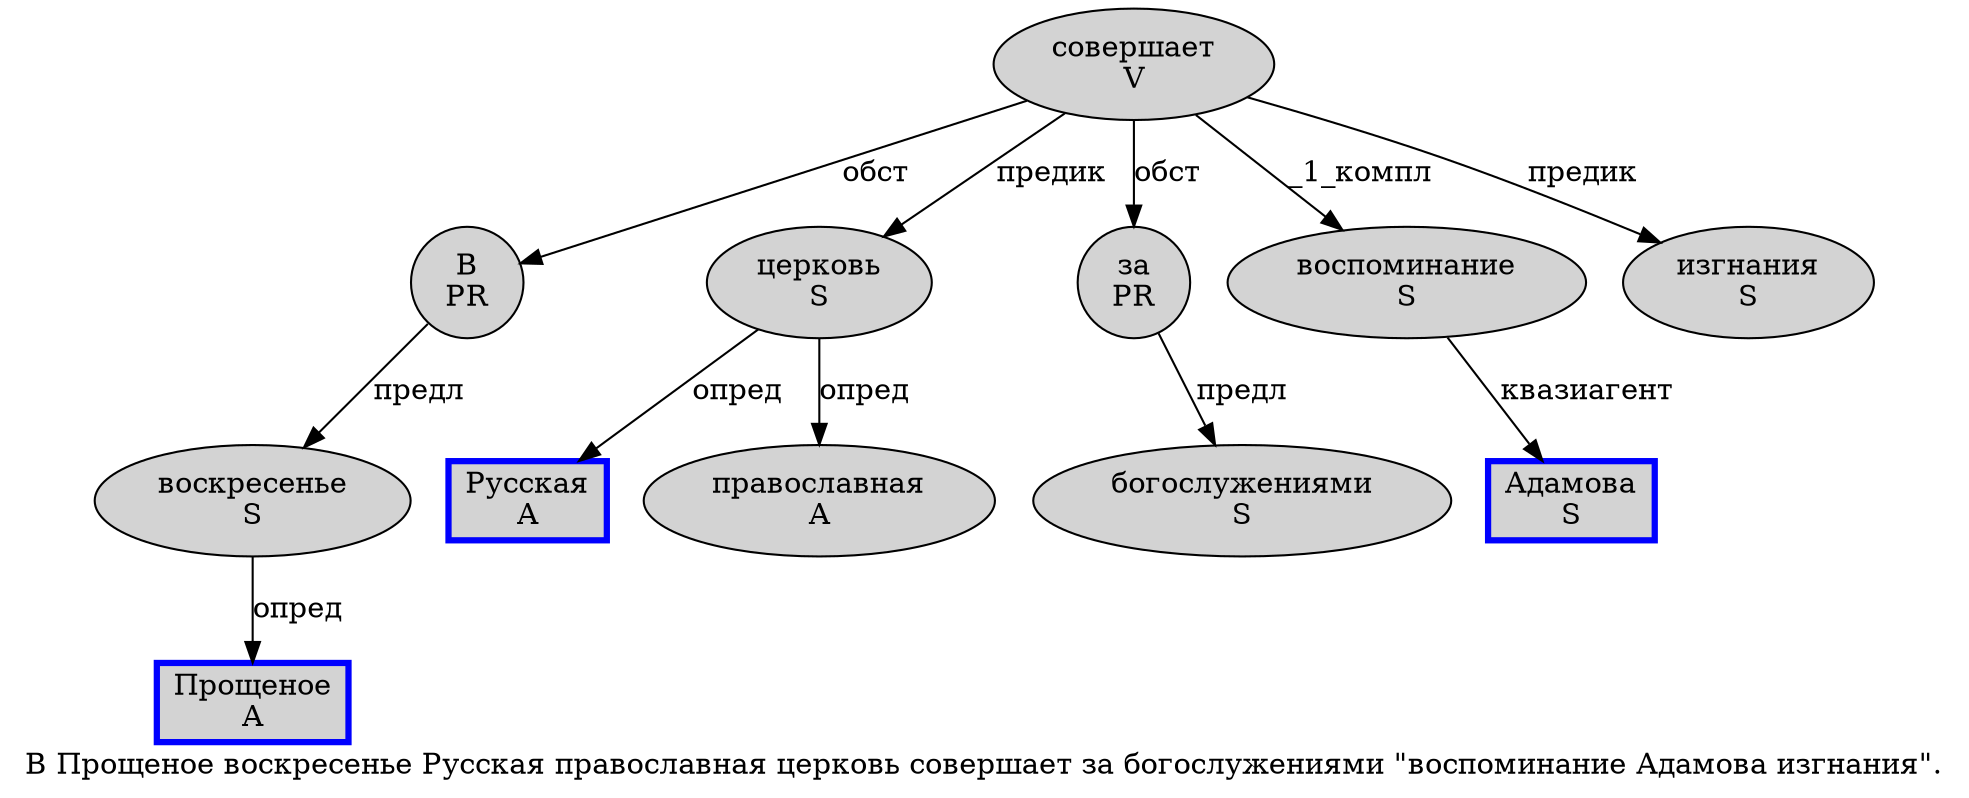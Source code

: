 digraph SENTENCE_1066 {
	graph [label="В Прощеное воскресенье Русская православная церковь совершает за богослужениями \"воспоминание Адамова изгнания\"."]
	node [style=filled]
		0 [label="В
PR" color="" fillcolor=lightgray penwidth=1 shape=ellipse]
		1 [label="Прощеное
A" color=blue fillcolor=lightgray penwidth=3 shape=box]
		2 [label="воскресенье
S" color="" fillcolor=lightgray penwidth=1 shape=ellipse]
		3 [label="Русская
A" color=blue fillcolor=lightgray penwidth=3 shape=box]
		4 [label="православная
A" color="" fillcolor=lightgray penwidth=1 shape=ellipse]
		5 [label="церковь
S" color="" fillcolor=lightgray penwidth=1 shape=ellipse]
		6 [label="совершает
V" color="" fillcolor=lightgray penwidth=1 shape=ellipse]
		7 [label="за
PR" color="" fillcolor=lightgray penwidth=1 shape=ellipse]
		8 [label="богослужениями
S" color="" fillcolor=lightgray penwidth=1 shape=ellipse]
		10 [label="воспоминание
S" color="" fillcolor=lightgray penwidth=1 shape=ellipse]
		11 [label="Адамова
S" color=blue fillcolor=lightgray penwidth=3 shape=box]
		12 [label="изгнания
S" color="" fillcolor=lightgray penwidth=1 shape=ellipse]
			7 -> 8 [label="предл"]
			6 -> 0 [label="обст"]
			6 -> 5 [label="предик"]
			6 -> 7 [label="обст"]
			6 -> 10 [label="_1_компл"]
			6 -> 12 [label="предик"]
			10 -> 11 [label="квазиагент"]
			0 -> 2 [label="предл"]
			5 -> 3 [label="опред"]
			5 -> 4 [label="опред"]
			2 -> 1 [label="опред"]
}